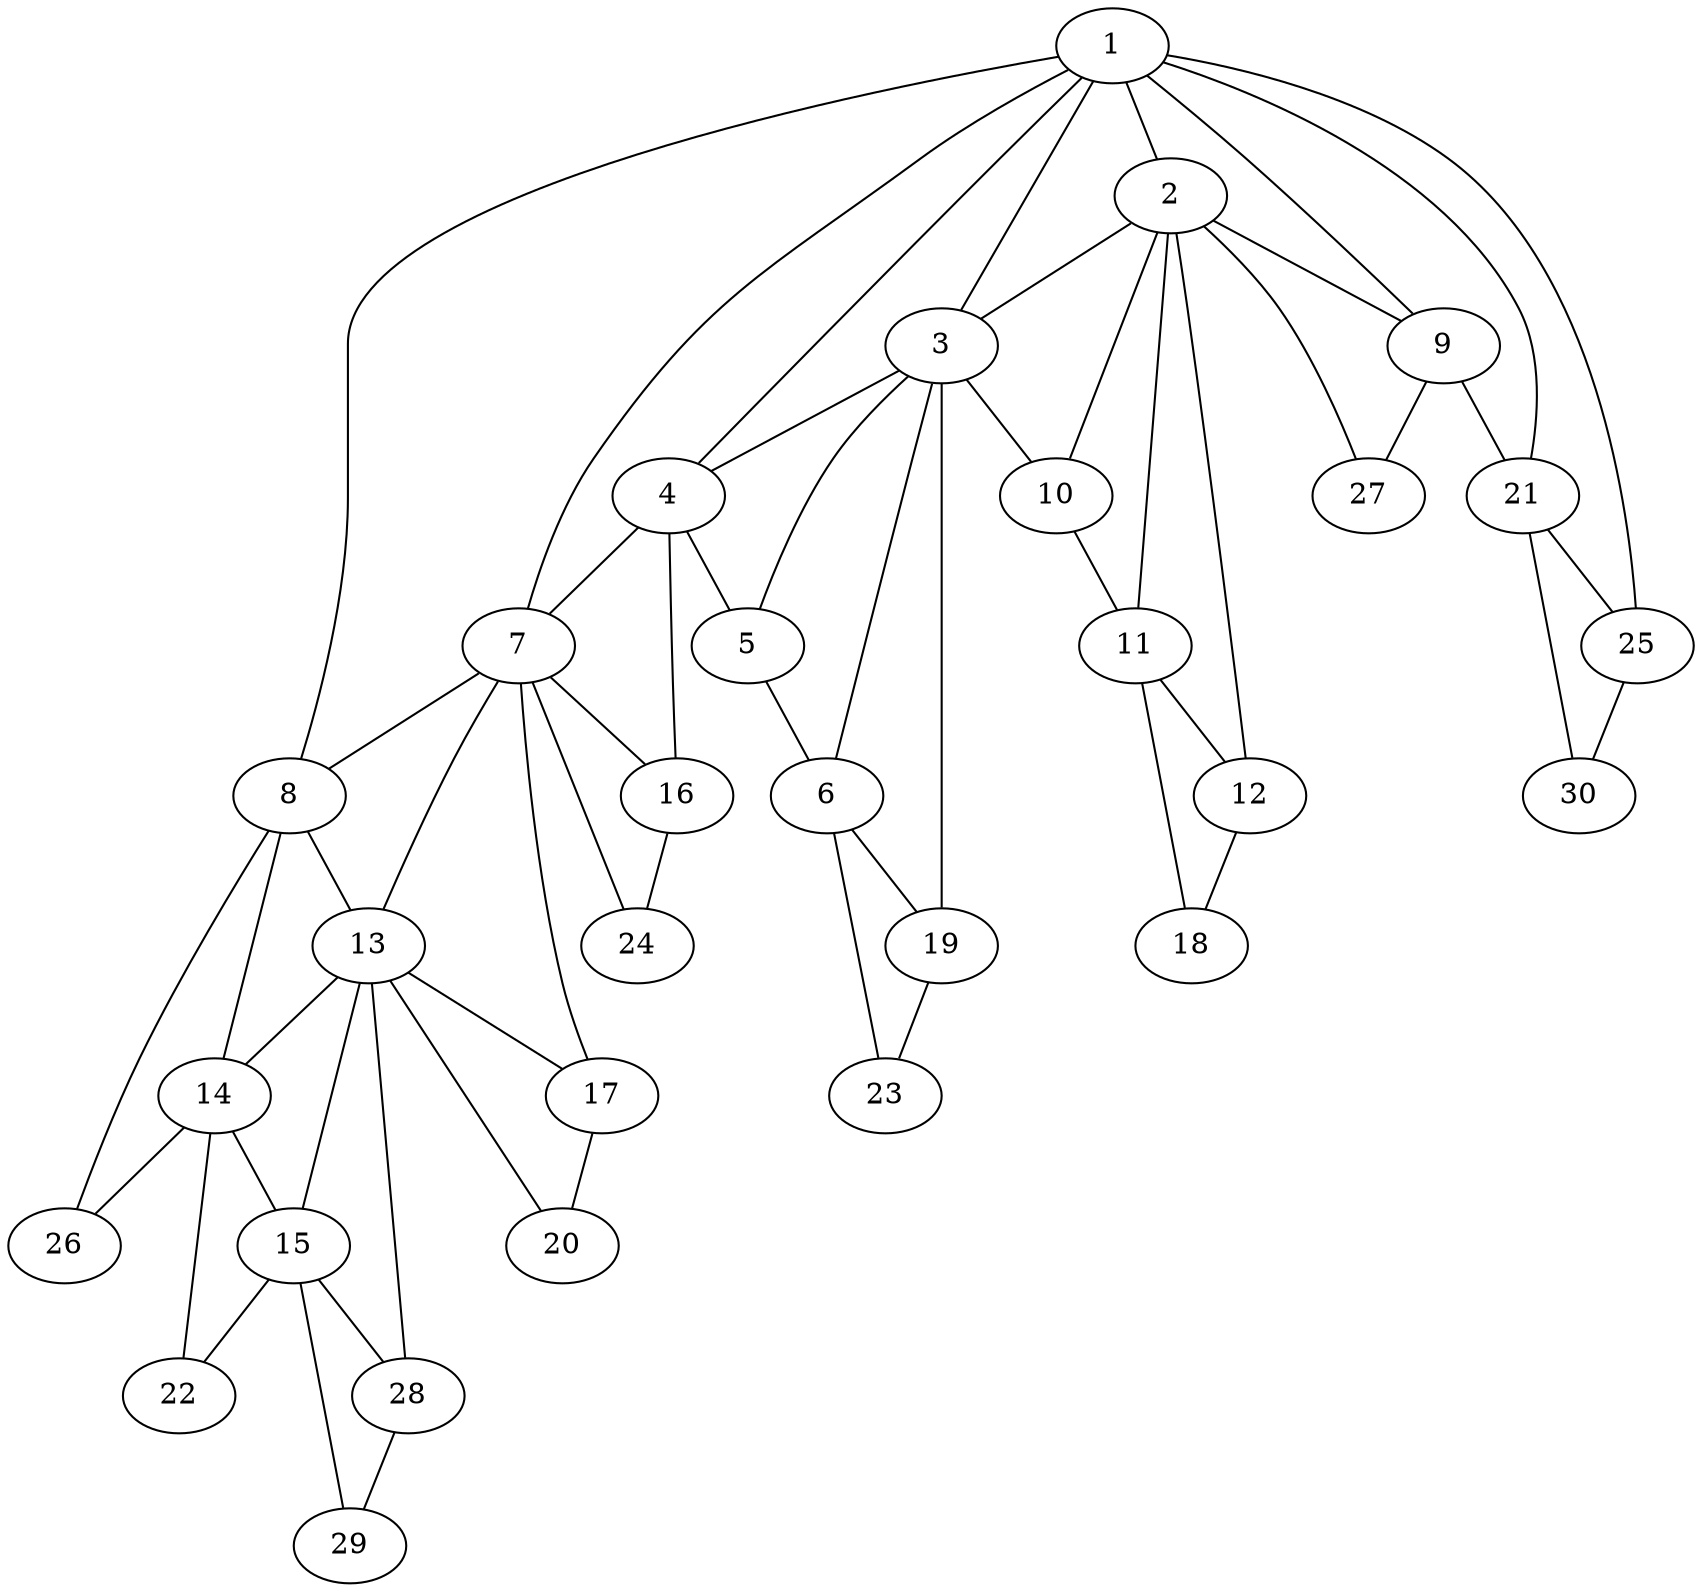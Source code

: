 graph g_m_57{
1--2
1--3
2--3
1--4
3--4
3--5
4--5
3--6
5--6
1--7
4--7
1--8
7--8
1--9
2--9
2--10
3--10
2--11
10--11
2--12
11--12
7--13
8--13
8--14
13--14
13--15
14--15
4--16
7--16
7--17
13--17
11--18
12--18
3--19
6--19
13--20
17--20
1--21
9--21
14--22
15--22
6--23
19--23
7--24
16--24
1--25
21--25
8--26
14--26
2--27
9--27
13--28
15--28
15--29
28--29
21--30
25--30
}
